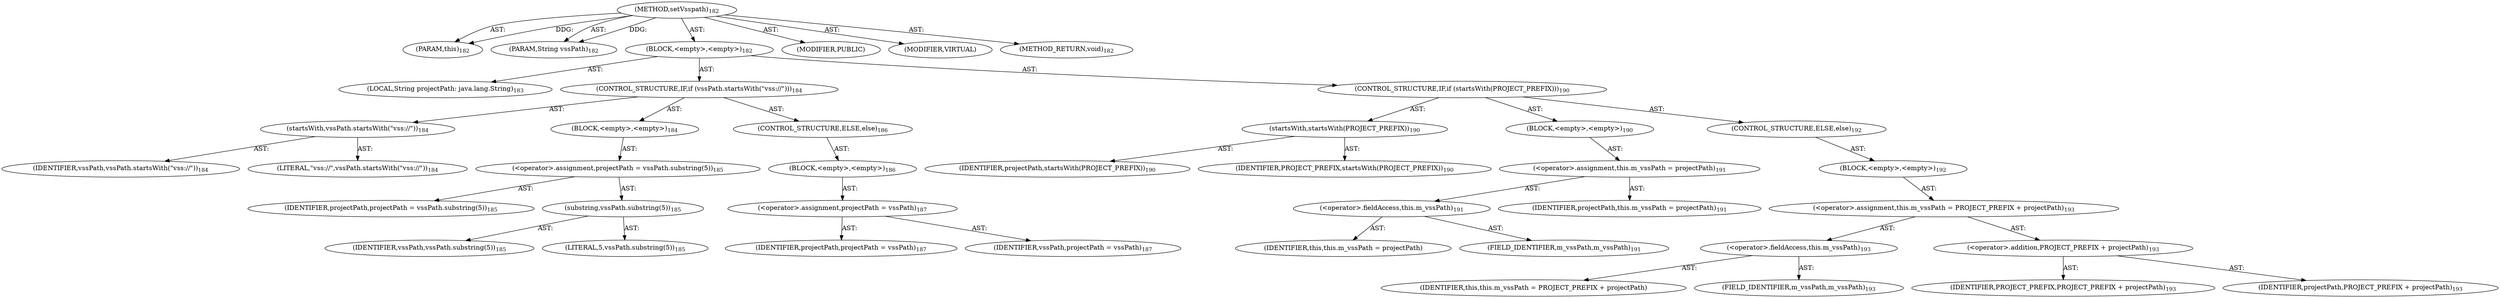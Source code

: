 digraph "setVsspath" {  
"111669149699" [label = <(METHOD,setVsspath)<SUB>182</SUB>> ]
"115964117006" [label = <(PARAM,this)<SUB>182</SUB>> ]
"115964117007" [label = <(PARAM,String vssPath)<SUB>182</SUB>> ]
"25769803779" [label = <(BLOCK,&lt;empty&gt;,&lt;empty&gt;)<SUB>182</SUB>> ]
"94489280512" [label = <(LOCAL,String projectPath: java.lang.String)<SUB>183</SUB>> ]
"47244640256" [label = <(CONTROL_STRUCTURE,IF,if (vssPath.startsWith(&quot;vss://&quot;)))<SUB>184</SUB>> ]
"30064771077" [label = <(startsWith,vssPath.startsWith(&quot;vss://&quot;))<SUB>184</SUB>> ]
"68719476765" [label = <(IDENTIFIER,vssPath,vssPath.startsWith(&quot;vss://&quot;))<SUB>184</SUB>> ]
"90194313216" [label = <(LITERAL,&quot;vss://&quot;,vssPath.startsWith(&quot;vss://&quot;))<SUB>184</SUB>> ]
"25769803780" [label = <(BLOCK,&lt;empty&gt;,&lt;empty&gt;)<SUB>184</SUB>> ]
"30064771078" [label = <(&lt;operator&gt;.assignment,projectPath = vssPath.substring(5))<SUB>185</SUB>> ]
"68719476766" [label = <(IDENTIFIER,projectPath,projectPath = vssPath.substring(5))<SUB>185</SUB>> ]
"30064771079" [label = <(substring,vssPath.substring(5))<SUB>185</SUB>> ]
"68719476767" [label = <(IDENTIFIER,vssPath,vssPath.substring(5))<SUB>185</SUB>> ]
"90194313217" [label = <(LITERAL,5,vssPath.substring(5))<SUB>185</SUB>> ]
"47244640257" [label = <(CONTROL_STRUCTURE,ELSE,else)<SUB>186</SUB>> ]
"25769803781" [label = <(BLOCK,&lt;empty&gt;,&lt;empty&gt;)<SUB>186</SUB>> ]
"30064771080" [label = <(&lt;operator&gt;.assignment,projectPath = vssPath)<SUB>187</SUB>> ]
"68719476768" [label = <(IDENTIFIER,projectPath,projectPath = vssPath)<SUB>187</SUB>> ]
"68719476769" [label = <(IDENTIFIER,vssPath,projectPath = vssPath)<SUB>187</SUB>> ]
"47244640258" [label = <(CONTROL_STRUCTURE,IF,if (startsWith(PROJECT_PREFIX)))<SUB>190</SUB>> ]
"30064771081" [label = <(startsWith,startsWith(PROJECT_PREFIX))<SUB>190</SUB>> ]
"68719476770" [label = <(IDENTIFIER,projectPath,startsWith(PROJECT_PREFIX))<SUB>190</SUB>> ]
"68719476771" [label = <(IDENTIFIER,PROJECT_PREFIX,startsWith(PROJECT_PREFIX))<SUB>190</SUB>> ]
"25769803782" [label = <(BLOCK,&lt;empty&gt;,&lt;empty&gt;)<SUB>190</SUB>> ]
"30064771082" [label = <(&lt;operator&gt;.assignment,this.m_vssPath = projectPath)<SUB>191</SUB>> ]
"30064771083" [label = <(&lt;operator&gt;.fieldAccess,this.m_vssPath)<SUB>191</SUB>> ]
"68719476772" [label = <(IDENTIFIER,this,this.m_vssPath = projectPath)> ]
"55834574850" [label = <(FIELD_IDENTIFIER,m_vssPath,m_vssPath)<SUB>191</SUB>> ]
"68719476773" [label = <(IDENTIFIER,projectPath,this.m_vssPath = projectPath)<SUB>191</SUB>> ]
"47244640259" [label = <(CONTROL_STRUCTURE,ELSE,else)<SUB>192</SUB>> ]
"25769803783" [label = <(BLOCK,&lt;empty&gt;,&lt;empty&gt;)<SUB>192</SUB>> ]
"30064771084" [label = <(&lt;operator&gt;.assignment,this.m_vssPath = PROJECT_PREFIX + projectPath)<SUB>193</SUB>> ]
"30064771085" [label = <(&lt;operator&gt;.fieldAccess,this.m_vssPath)<SUB>193</SUB>> ]
"68719476774" [label = <(IDENTIFIER,this,this.m_vssPath = PROJECT_PREFIX + projectPath)> ]
"55834574851" [label = <(FIELD_IDENTIFIER,m_vssPath,m_vssPath)<SUB>193</SUB>> ]
"30064771086" [label = <(&lt;operator&gt;.addition,PROJECT_PREFIX + projectPath)<SUB>193</SUB>> ]
"68719476775" [label = <(IDENTIFIER,PROJECT_PREFIX,PROJECT_PREFIX + projectPath)<SUB>193</SUB>> ]
"68719476776" [label = <(IDENTIFIER,projectPath,PROJECT_PREFIX + projectPath)<SUB>193</SUB>> ]
"133143986208" [label = <(MODIFIER,PUBLIC)> ]
"133143986209" [label = <(MODIFIER,VIRTUAL)> ]
"128849018883" [label = <(METHOD_RETURN,void)<SUB>182</SUB>> ]
  "111669149699" -> "115964117006"  [ label = "AST: "] 
  "111669149699" -> "115964117007"  [ label = "AST: "] 
  "111669149699" -> "25769803779"  [ label = "AST: "] 
  "111669149699" -> "133143986208"  [ label = "AST: "] 
  "111669149699" -> "133143986209"  [ label = "AST: "] 
  "111669149699" -> "128849018883"  [ label = "AST: "] 
  "25769803779" -> "94489280512"  [ label = "AST: "] 
  "25769803779" -> "47244640256"  [ label = "AST: "] 
  "25769803779" -> "47244640258"  [ label = "AST: "] 
  "47244640256" -> "30064771077"  [ label = "AST: "] 
  "47244640256" -> "25769803780"  [ label = "AST: "] 
  "47244640256" -> "47244640257"  [ label = "AST: "] 
  "30064771077" -> "68719476765"  [ label = "AST: "] 
  "30064771077" -> "90194313216"  [ label = "AST: "] 
  "25769803780" -> "30064771078"  [ label = "AST: "] 
  "30064771078" -> "68719476766"  [ label = "AST: "] 
  "30064771078" -> "30064771079"  [ label = "AST: "] 
  "30064771079" -> "68719476767"  [ label = "AST: "] 
  "30064771079" -> "90194313217"  [ label = "AST: "] 
  "47244640257" -> "25769803781"  [ label = "AST: "] 
  "25769803781" -> "30064771080"  [ label = "AST: "] 
  "30064771080" -> "68719476768"  [ label = "AST: "] 
  "30064771080" -> "68719476769"  [ label = "AST: "] 
  "47244640258" -> "30064771081"  [ label = "AST: "] 
  "47244640258" -> "25769803782"  [ label = "AST: "] 
  "47244640258" -> "47244640259"  [ label = "AST: "] 
  "30064771081" -> "68719476770"  [ label = "AST: "] 
  "30064771081" -> "68719476771"  [ label = "AST: "] 
  "25769803782" -> "30064771082"  [ label = "AST: "] 
  "30064771082" -> "30064771083"  [ label = "AST: "] 
  "30064771082" -> "68719476773"  [ label = "AST: "] 
  "30064771083" -> "68719476772"  [ label = "AST: "] 
  "30064771083" -> "55834574850"  [ label = "AST: "] 
  "47244640259" -> "25769803783"  [ label = "AST: "] 
  "25769803783" -> "30064771084"  [ label = "AST: "] 
  "30064771084" -> "30064771085"  [ label = "AST: "] 
  "30064771084" -> "30064771086"  [ label = "AST: "] 
  "30064771085" -> "68719476774"  [ label = "AST: "] 
  "30064771085" -> "55834574851"  [ label = "AST: "] 
  "30064771086" -> "68719476775"  [ label = "AST: "] 
  "30064771086" -> "68719476776"  [ label = "AST: "] 
  "111669149699" -> "115964117006"  [ label = "DDG: "] 
  "111669149699" -> "115964117007"  [ label = "DDG: "] 
}
